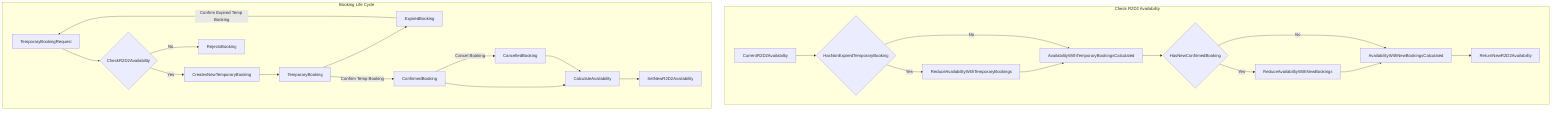 graph TD

subgraph Check R2D2 Availability
  CurrentR2D2Availability --> TemporaryBookingsCalculation{HasNonExpiredTemporaryBooking}
  TemporaryBookingsCalculation --> |No| AvailabilityWithTemporaryBookingsCalculated
  TemporaryBookingsCalculation --> |Yes| ReduceAvailabilityWithTemporaryBookings
  ReduceAvailabilityWithTemporaryBookings --> AvailabilityWithTemporaryBookingsCalculated
  AvailabilityWithTemporaryBookingsCalculated --> NewBookingsBookingsCalculation{HasNewConfirmedBooking}

  NewBookingsBookingsCalculation --> |No| AvailabilityWithNewBookingsCalculated
  NewBookingsBookingsCalculation --> |Yes| ReduceAvailabilityWithNewBookings
  ReduceAvailabilityWithNewBookings --> AvailabilityWithNewBookingsCalculated
  AvailabilityWithNewBookingsCalculated --> ReturnNewR2D2Availability
end

subgraph Booking Life Cycle
  TemporaryBookingRequest --> CheckR2D2Availability{CheckR2D2Availability}
  CheckR2D2Availability --> |Yes| CreatesNewTemporaryBooking
  CreatesNewTemporaryBooking --> TemporaryBooking
  CheckR2D2Availability --> |No| RejectsBooking

  TemporaryBooking --> ExpiredBooking
  ExpiredBooking --> |Confirm Expired Temp Booking| TemporaryBookingRequest

  TemporaryBooking --> |Confirm Temp Booking| ConfirmedBooking
  ConfirmedBooking --> CalculateAvailability

  ConfirmedBooking --> |Cancel Booking| CancelledBooking
  CancelledBooking --> CalculateAvailability

  CalculateAvailability --> SetNewR2D2Availability
end